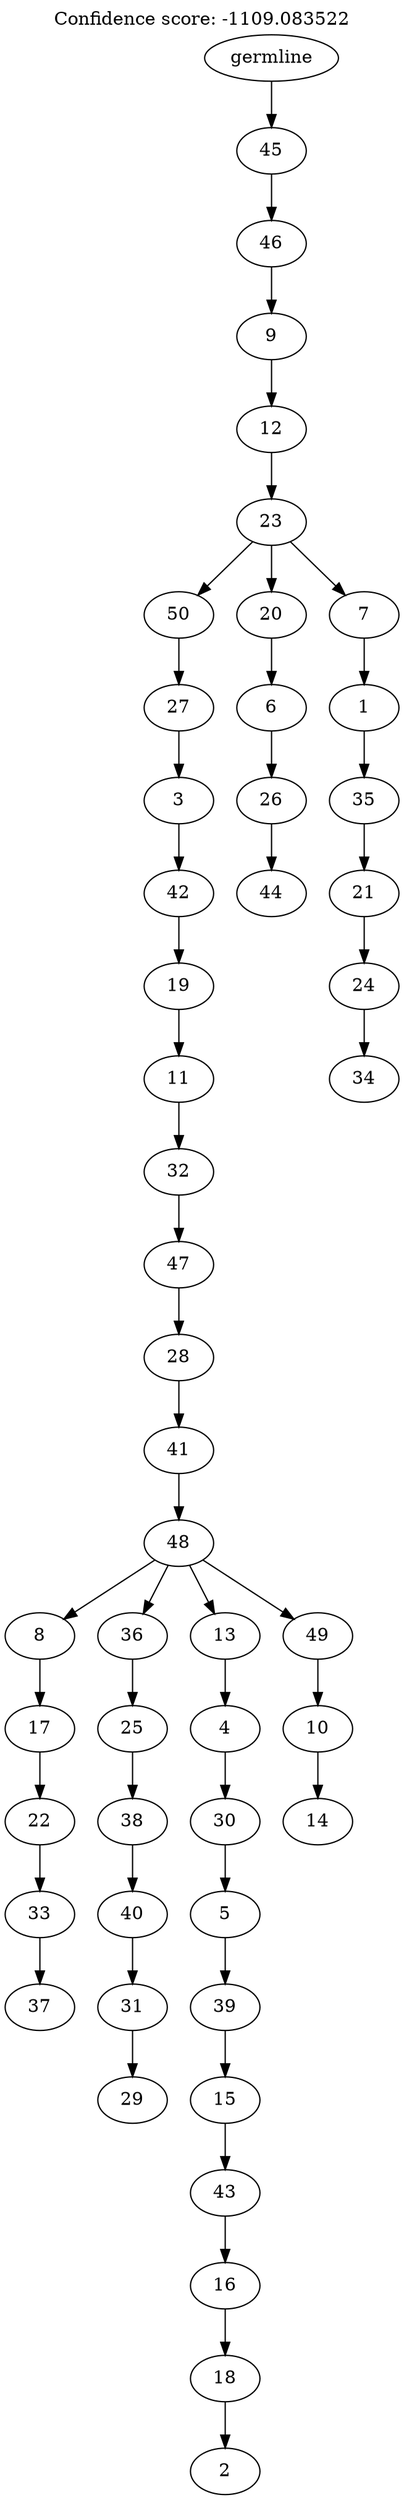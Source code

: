 digraph g {
	"49" -> "50";
	"50" [label="37"];
	"48" -> "49";
	"49" [label="33"];
	"47" -> "48";
	"48" [label="22"];
	"46" -> "47";
	"47" [label="17"];
	"44" -> "45";
	"45" [label="29"];
	"43" -> "44";
	"44" [label="31"];
	"42" -> "43";
	"43" [label="40"];
	"41" -> "42";
	"42" [label="38"];
	"40" -> "41";
	"41" [label="25"];
	"38" -> "39";
	"39" [label="2"];
	"37" -> "38";
	"38" [label="18"];
	"36" -> "37";
	"37" [label="16"];
	"35" -> "36";
	"36" [label="43"];
	"34" -> "35";
	"35" [label="15"];
	"33" -> "34";
	"34" [label="39"];
	"32" -> "33";
	"33" [label="5"];
	"31" -> "32";
	"32" [label="30"];
	"30" -> "31";
	"31" [label="4"];
	"28" -> "29";
	"29" [label="14"];
	"27" -> "28";
	"28" [label="10"];
	"26" -> "27";
	"27" [label="49"];
	"26" -> "30";
	"30" [label="13"];
	"26" -> "40";
	"40" [label="36"];
	"26" -> "46";
	"46" [label="8"];
	"25" -> "26";
	"26" [label="48"];
	"24" -> "25";
	"25" [label="41"];
	"23" -> "24";
	"24" [label="28"];
	"22" -> "23";
	"23" [label="47"];
	"21" -> "22";
	"22" [label="32"];
	"20" -> "21";
	"21" [label="11"];
	"19" -> "20";
	"20" [label="19"];
	"18" -> "19";
	"19" [label="42"];
	"17" -> "18";
	"18" [label="3"];
	"16" -> "17";
	"17" [label="27"];
	"14" -> "15";
	"15" [label="44"];
	"13" -> "14";
	"14" [label="26"];
	"12" -> "13";
	"13" [label="6"];
	"10" -> "11";
	"11" [label="34"];
	"9" -> "10";
	"10" [label="24"];
	"8" -> "9";
	"9" [label="21"];
	"7" -> "8";
	"8" [label="35"];
	"6" -> "7";
	"7" [label="1"];
	"5" -> "6";
	"6" [label="7"];
	"5" -> "12";
	"12" [label="20"];
	"5" -> "16";
	"16" [label="50"];
	"4" -> "5";
	"5" [label="23"];
	"3" -> "4";
	"4" [label="12"];
	"2" -> "3";
	"3" [label="9"];
	"1" -> "2";
	"2" [label="46"];
	"0" -> "1";
	"1" [label="45"];
	"0" [label="germline"];
	labelloc="t";
	label="Confidence score: -1109.083522";
}
